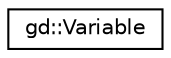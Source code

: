 digraph "Graphical Class Hierarchy"
{
  edge [fontname="Helvetica",fontsize="10",labelfontname="Helvetica",labelfontsize="10"];
  node [fontname="Helvetica",fontsize="10",shape=record];
  rankdir="LR";
  Node1 [label="gd::Variable",height=0.2,width=0.4,color="black", fillcolor="white", style="filled",URL="$classgd_1_1_variable.html",tooltip="Defines a variable which can be used by an object, a layout or a project. "];
}
